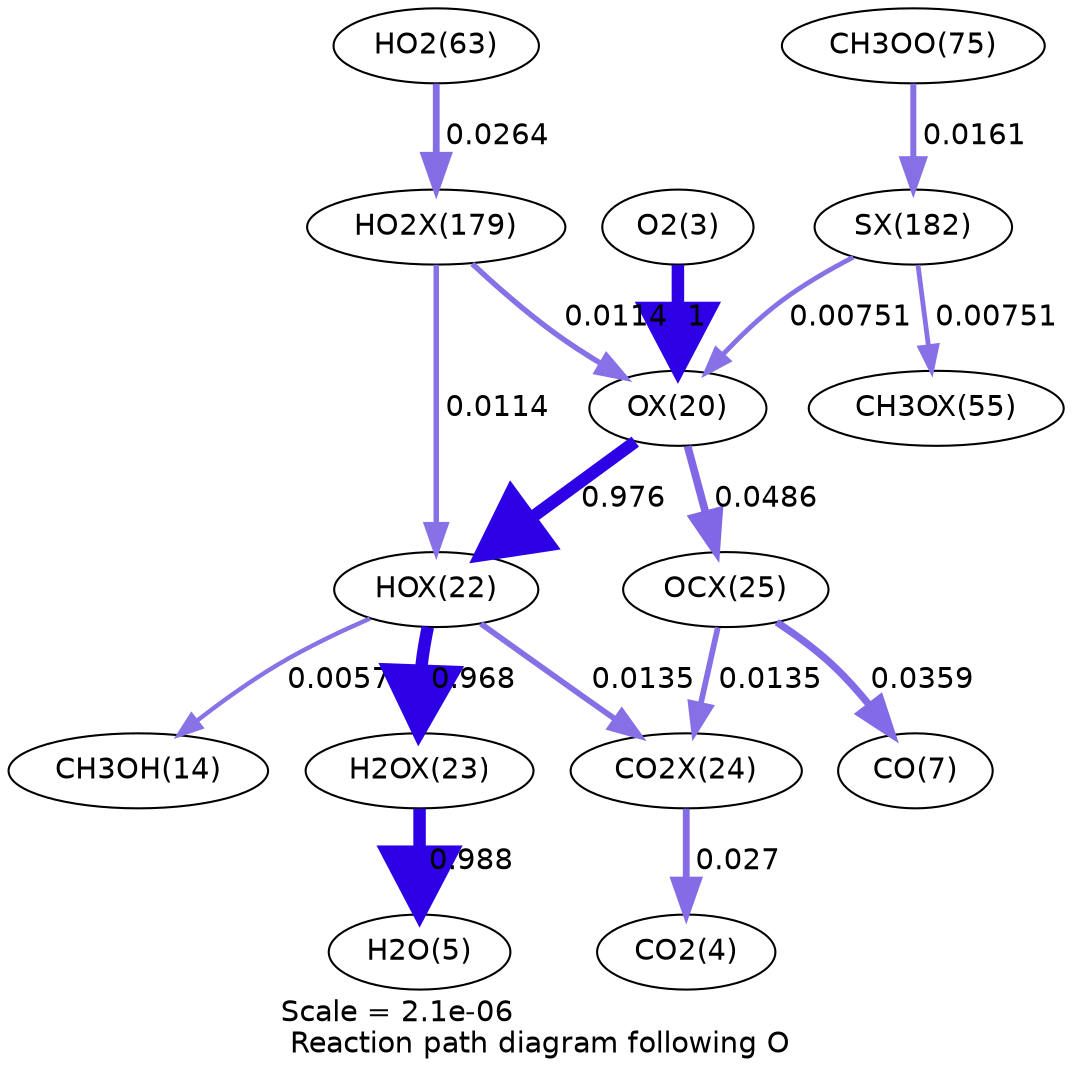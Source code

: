 digraph reaction_paths {
center=1;
s5 -> s77[fontname="Helvetica", penwidth=6, arrowsize=3, color="0.7, 1.5, 0.9"
, label=" 1"];
s77 -> s79[fontname="Helvetica", penwidth=5.98, arrowsize=2.99, color="0.7, 1.48, 0.9"
, label=" 0.976"];
s77 -> s82[fontname="Helvetica", penwidth=3.72, arrowsize=1.86, color="0.7, 0.549, 0.9"
, label=" 0.0486"];
s102 -> s77[fontname="Helvetica", penwidth=2.31, arrowsize=1.15, color="0.7, 0.508, 0.9"
, label=" 0.00751"];
s101 -> s77[fontname="Helvetica", penwidth=2.62, arrowsize=1.31, color="0.7, 0.511, 0.9"
, label=" 0.0114"];
s79 -> s16[fontname="Helvetica", penwidth=2.11, arrowsize=1.06, color="0.7, 0.506, 0.9"
, label=" 0.00579"];
s79 -> s80[fontname="Helvetica", penwidth=5.98, arrowsize=2.99, color="0.7, 1.47, 0.9"
, label=" 0.968"];
s79 -> s81[fontname="Helvetica", penwidth=2.75, arrowsize=1.38, color="0.7, 0.514, 0.9"
, label=" 0.0135"];
s101 -> s79[fontname="Helvetica", penwidth=2.62, arrowsize=1.31, color="0.7, 0.511, 0.9"
, label=" 0.0114"];
s80 -> s7[fontname="Helvetica", penwidth=5.99, arrowsize=3, color="0.7, 1.49, 0.9"
, label=" 0.988"];
s82 -> s9[fontname="Helvetica", penwidth=3.49, arrowsize=1.74, color="0.7, 0.536, 0.9"
, label=" 0.0359"];
s82 -> s81[fontname="Helvetica", penwidth=2.75, arrowsize=1.38, color="0.7, 0.514, 0.9"
, label=" 0.0135"];
s81 -> s6[fontname="Helvetica", penwidth=3.27, arrowsize=1.64, color="0.7, 0.527, 0.9"
, label=" 0.027"];
s31 -> s102[fontname="Helvetica", penwidth=2.88, arrowsize=1.44, color="0.7, 0.516, 0.9"
, label=" 0.0161"];
s102 -> s94[fontname="Helvetica", penwidth=2.31, arrowsize=1.15, color="0.7, 0.508, 0.9"
, label=" 0.00751"];
s25 -> s101[fontname="Helvetica", penwidth=3.26, arrowsize=1.63, color="0.7, 0.526, 0.9"
, label=" 0.0264"];
s5 [ fontname="Helvetica", label="O2(3)"];
s6 [ fontname="Helvetica", label="CO2(4)"];
s7 [ fontname="Helvetica", label="H2O(5)"];
s9 [ fontname="Helvetica", label="CO(7)"];
s16 [ fontname="Helvetica", label="CH3OH(14)"];
s25 [ fontname="Helvetica", label="HO2(63)"];
s31 [ fontname="Helvetica", label="CH3OO(75)"];
s77 [ fontname="Helvetica", label="OX(20)"];
s79 [ fontname="Helvetica", label="HOX(22)"];
s80 [ fontname="Helvetica", label="H2OX(23)"];
s81 [ fontname="Helvetica", label="CO2X(24)"];
s82 [ fontname="Helvetica", label="OCX(25)"];
s94 [ fontname="Helvetica", label="CH3OX(55)"];
s101 [ fontname="Helvetica", label="HO2X(179)"];
s102 [ fontname="Helvetica", label="SX(182)"];
 label = "Scale = 2.1e-06\l Reaction path diagram following O";
 fontname = "Helvetica";
}
